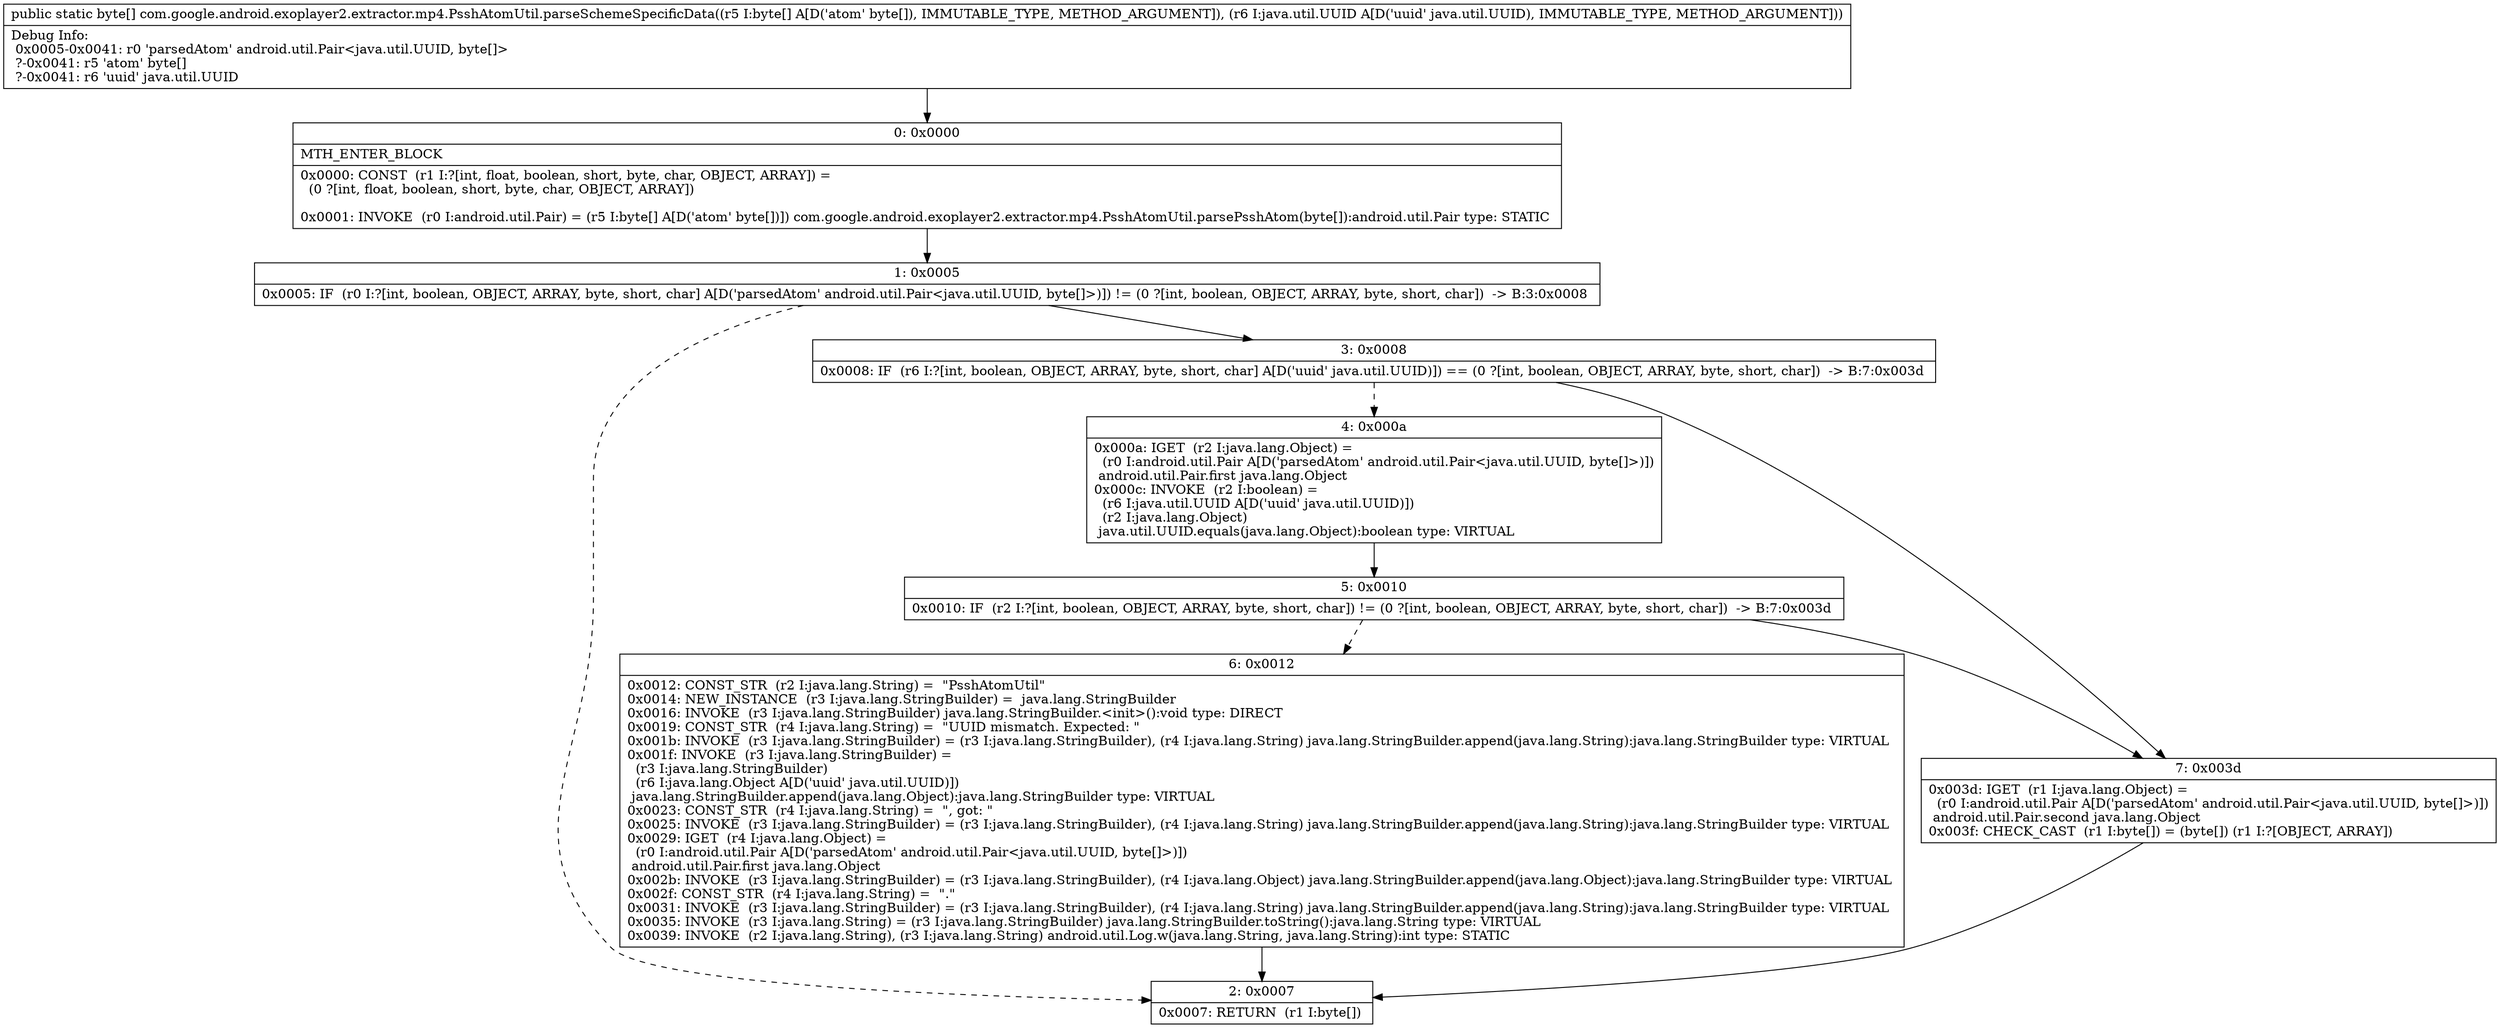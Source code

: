 digraph "CFG forcom.google.android.exoplayer2.extractor.mp4.PsshAtomUtil.parseSchemeSpecificData([BLjava\/util\/UUID;)[B" {
Node_0 [shape=record,label="{0\:\ 0x0000|MTH_ENTER_BLOCK\l|0x0000: CONST  (r1 I:?[int, float, boolean, short, byte, char, OBJECT, ARRAY]) = \l  (0 ?[int, float, boolean, short, byte, char, OBJECT, ARRAY])\l \l0x0001: INVOKE  (r0 I:android.util.Pair) = (r5 I:byte[] A[D('atom' byte[])]) com.google.android.exoplayer2.extractor.mp4.PsshAtomUtil.parsePsshAtom(byte[]):android.util.Pair type: STATIC \l}"];
Node_1 [shape=record,label="{1\:\ 0x0005|0x0005: IF  (r0 I:?[int, boolean, OBJECT, ARRAY, byte, short, char] A[D('parsedAtom' android.util.Pair\<java.util.UUID, byte[]\>)]) != (0 ?[int, boolean, OBJECT, ARRAY, byte, short, char])  \-\> B:3:0x0008 \l}"];
Node_2 [shape=record,label="{2\:\ 0x0007|0x0007: RETURN  (r1 I:byte[]) \l}"];
Node_3 [shape=record,label="{3\:\ 0x0008|0x0008: IF  (r6 I:?[int, boolean, OBJECT, ARRAY, byte, short, char] A[D('uuid' java.util.UUID)]) == (0 ?[int, boolean, OBJECT, ARRAY, byte, short, char])  \-\> B:7:0x003d \l}"];
Node_4 [shape=record,label="{4\:\ 0x000a|0x000a: IGET  (r2 I:java.lang.Object) = \l  (r0 I:android.util.Pair A[D('parsedAtom' android.util.Pair\<java.util.UUID, byte[]\>)])\l android.util.Pair.first java.lang.Object \l0x000c: INVOKE  (r2 I:boolean) = \l  (r6 I:java.util.UUID A[D('uuid' java.util.UUID)])\l  (r2 I:java.lang.Object)\l java.util.UUID.equals(java.lang.Object):boolean type: VIRTUAL \l}"];
Node_5 [shape=record,label="{5\:\ 0x0010|0x0010: IF  (r2 I:?[int, boolean, OBJECT, ARRAY, byte, short, char]) != (0 ?[int, boolean, OBJECT, ARRAY, byte, short, char])  \-\> B:7:0x003d \l}"];
Node_6 [shape=record,label="{6\:\ 0x0012|0x0012: CONST_STR  (r2 I:java.lang.String) =  \"PsshAtomUtil\" \l0x0014: NEW_INSTANCE  (r3 I:java.lang.StringBuilder) =  java.lang.StringBuilder \l0x0016: INVOKE  (r3 I:java.lang.StringBuilder) java.lang.StringBuilder.\<init\>():void type: DIRECT \l0x0019: CONST_STR  (r4 I:java.lang.String) =  \"UUID mismatch. Expected: \" \l0x001b: INVOKE  (r3 I:java.lang.StringBuilder) = (r3 I:java.lang.StringBuilder), (r4 I:java.lang.String) java.lang.StringBuilder.append(java.lang.String):java.lang.StringBuilder type: VIRTUAL \l0x001f: INVOKE  (r3 I:java.lang.StringBuilder) = \l  (r3 I:java.lang.StringBuilder)\l  (r6 I:java.lang.Object A[D('uuid' java.util.UUID)])\l java.lang.StringBuilder.append(java.lang.Object):java.lang.StringBuilder type: VIRTUAL \l0x0023: CONST_STR  (r4 I:java.lang.String) =  \", got: \" \l0x0025: INVOKE  (r3 I:java.lang.StringBuilder) = (r3 I:java.lang.StringBuilder), (r4 I:java.lang.String) java.lang.StringBuilder.append(java.lang.String):java.lang.StringBuilder type: VIRTUAL \l0x0029: IGET  (r4 I:java.lang.Object) = \l  (r0 I:android.util.Pair A[D('parsedAtom' android.util.Pair\<java.util.UUID, byte[]\>)])\l android.util.Pair.first java.lang.Object \l0x002b: INVOKE  (r3 I:java.lang.StringBuilder) = (r3 I:java.lang.StringBuilder), (r4 I:java.lang.Object) java.lang.StringBuilder.append(java.lang.Object):java.lang.StringBuilder type: VIRTUAL \l0x002f: CONST_STR  (r4 I:java.lang.String) =  \".\" \l0x0031: INVOKE  (r3 I:java.lang.StringBuilder) = (r3 I:java.lang.StringBuilder), (r4 I:java.lang.String) java.lang.StringBuilder.append(java.lang.String):java.lang.StringBuilder type: VIRTUAL \l0x0035: INVOKE  (r3 I:java.lang.String) = (r3 I:java.lang.StringBuilder) java.lang.StringBuilder.toString():java.lang.String type: VIRTUAL \l0x0039: INVOKE  (r2 I:java.lang.String), (r3 I:java.lang.String) android.util.Log.w(java.lang.String, java.lang.String):int type: STATIC \l}"];
Node_7 [shape=record,label="{7\:\ 0x003d|0x003d: IGET  (r1 I:java.lang.Object) = \l  (r0 I:android.util.Pair A[D('parsedAtom' android.util.Pair\<java.util.UUID, byte[]\>)])\l android.util.Pair.second java.lang.Object \l0x003f: CHECK_CAST  (r1 I:byte[]) = (byte[]) (r1 I:?[OBJECT, ARRAY]) \l}"];
MethodNode[shape=record,label="{public static byte[] com.google.android.exoplayer2.extractor.mp4.PsshAtomUtil.parseSchemeSpecificData((r5 I:byte[] A[D('atom' byte[]), IMMUTABLE_TYPE, METHOD_ARGUMENT]), (r6 I:java.util.UUID A[D('uuid' java.util.UUID), IMMUTABLE_TYPE, METHOD_ARGUMENT]))  | Debug Info:\l  0x0005\-0x0041: r0 'parsedAtom' android.util.Pair\<java.util.UUID, byte[]\>\l  ?\-0x0041: r5 'atom' byte[]\l  ?\-0x0041: r6 'uuid' java.util.UUID\l}"];
MethodNode -> Node_0;
Node_0 -> Node_1;
Node_1 -> Node_2[style=dashed];
Node_1 -> Node_3;
Node_3 -> Node_4[style=dashed];
Node_3 -> Node_7;
Node_4 -> Node_5;
Node_5 -> Node_6[style=dashed];
Node_5 -> Node_7;
Node_6 -> Node_2;
Node_7 -> Node_2;
}

